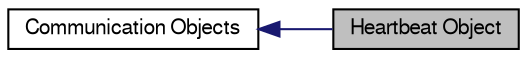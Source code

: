 digraph "Heartbeat Object"
{
  edge [fontname="FreeSans",fontsize="10",labelfontname="FreeSans",labelfontsize="10"];
  node [fontname="FreeSans",fontsize="10",shape=record];
  rankdir=LR;
  Node0 [label="Heartbeat Object",height=0.2,width=0.4,color="black", fillcolor="grey75", style="filled" fontcolor="black"];
  Node1 [label="Communication Objects",height=0.2,width=0.4,color="black", fillcolor="white", style="filled",URL="$group__comobj.html"];
  Node1->Node0 [shape=plaintext, color="midnightblue", dir="back", style="solid"];
}
